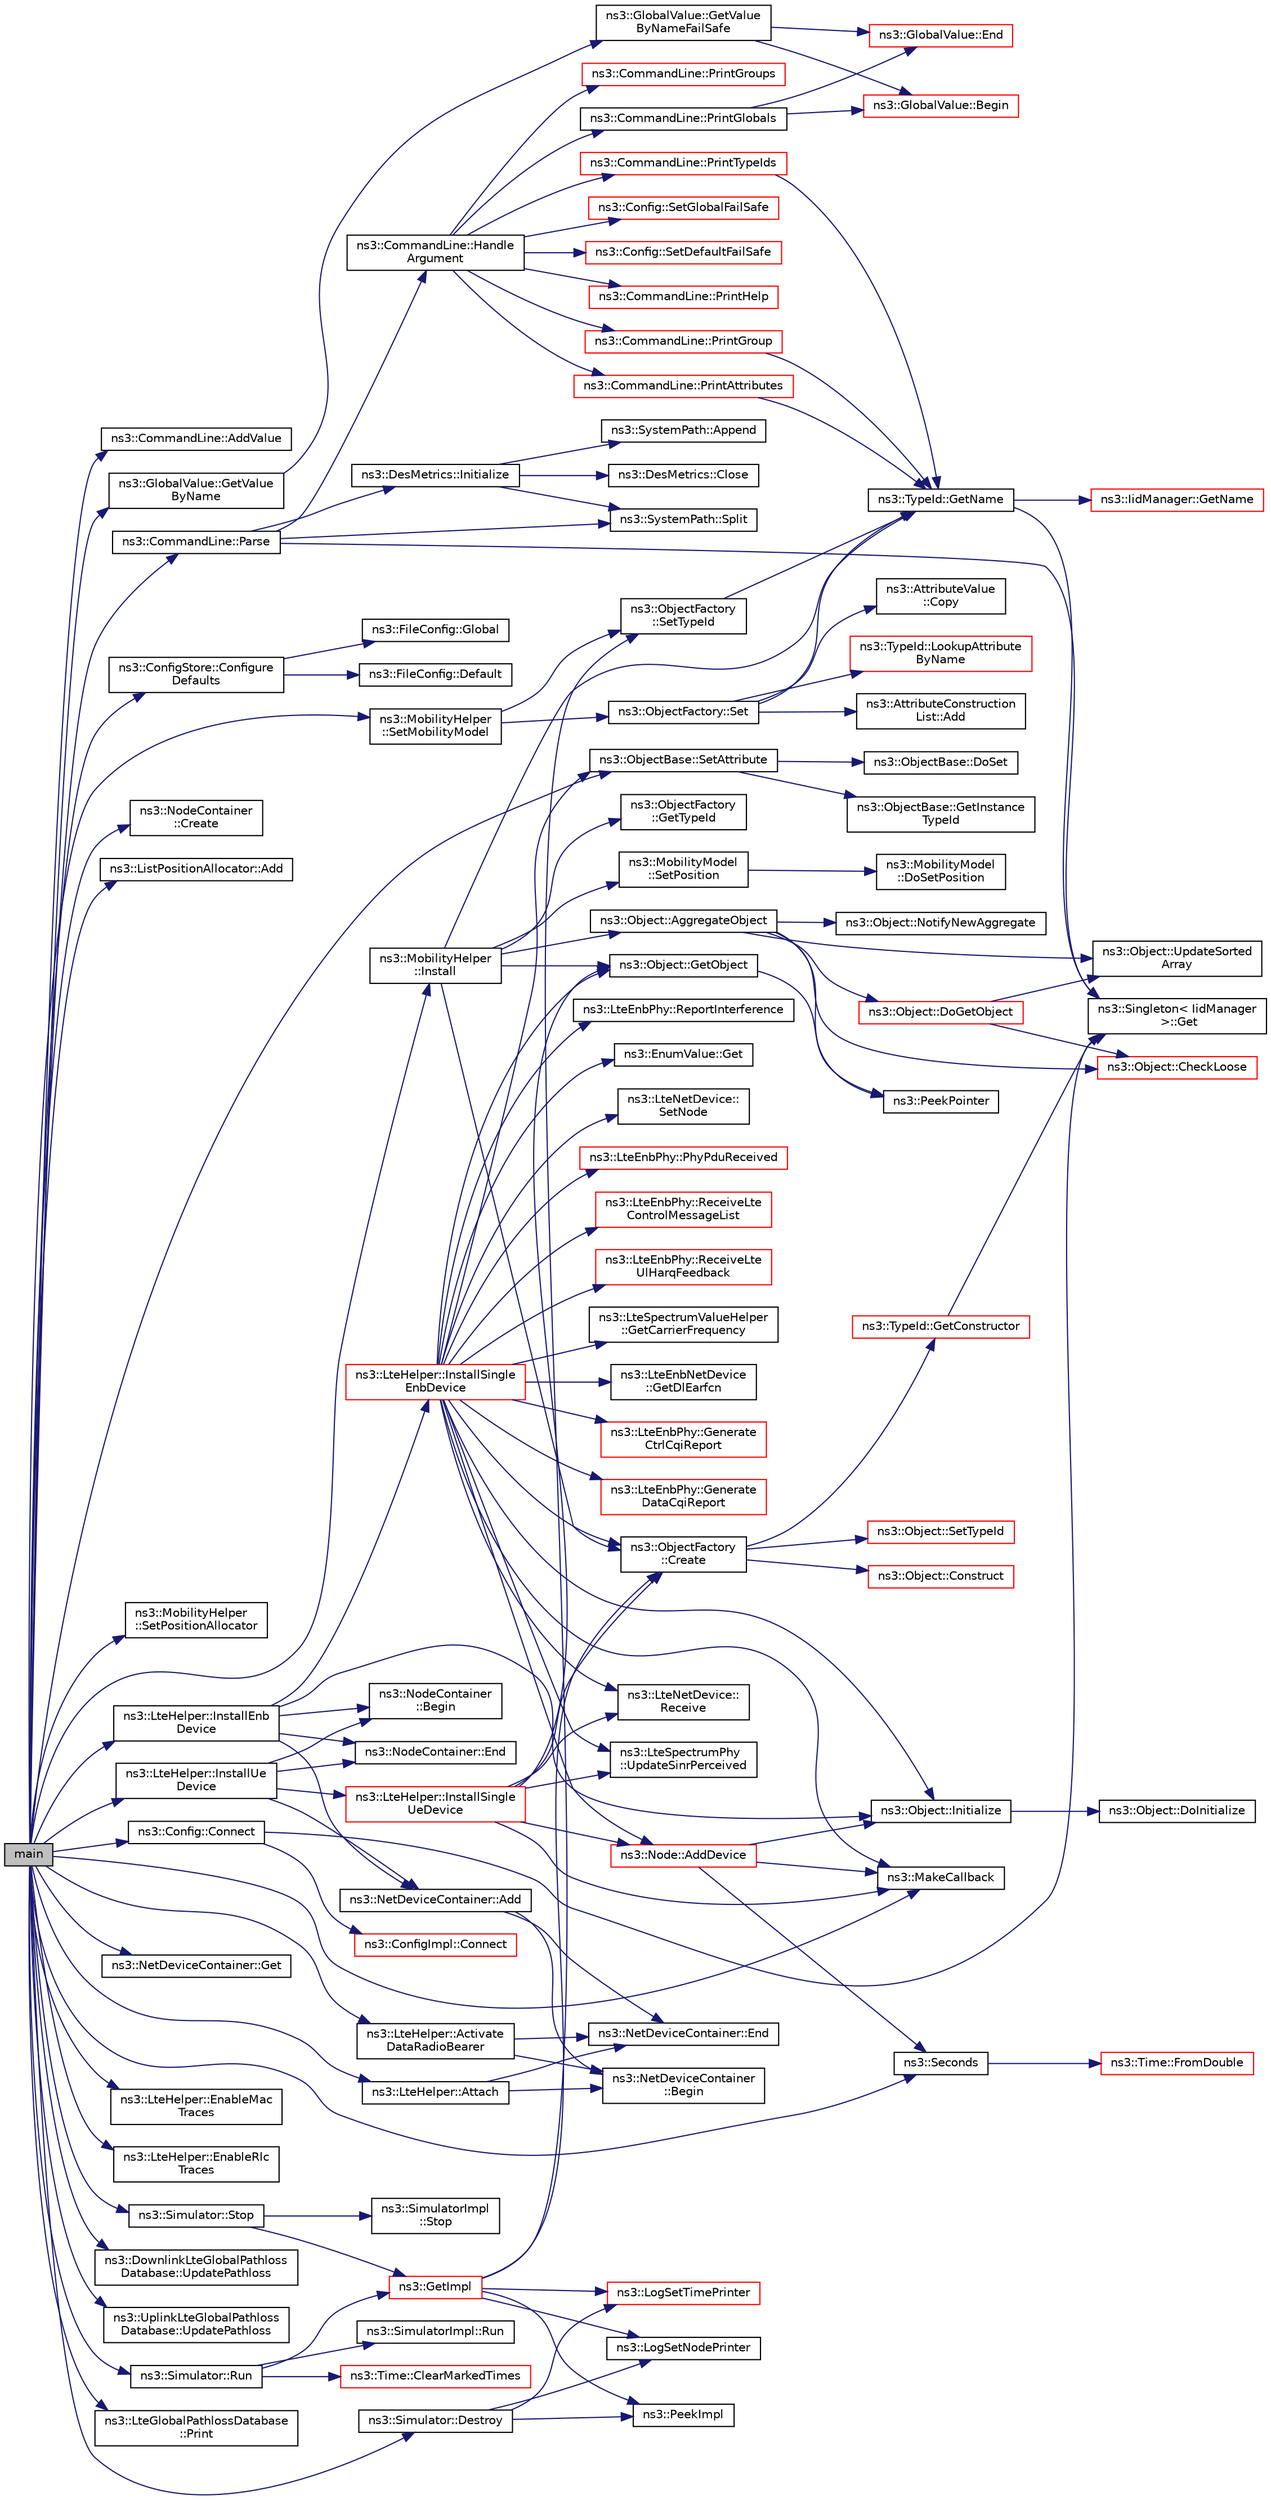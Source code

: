 digraph "main"
{
  edge [fontname="Helvetica",fontsize="10",labelfontname="Helvetica",labelfontsize="10"];
  node [fontname="Helvetica",fontsize="10",shape=record];
  rankdir="LR";
  Node1 [label="main",height=0.2,width=0.4,color="black", fillcolor="grey75", style="filled", fontcolor="black"];
  Node1 -> Node2 [color="midnightblue",fontsize="10",style="solid"];
  Node2 [label="ns3::CommandLine::AddValue",height=0.2,width=0.4,color="black", fillcolor="white", style="filled",URL="$dc/d87/classns3_1_1CommandLine.html#addcfb546c7ad4c8bd0965654d55beb8e"];
  Node1 -> Node3 [color="midnightblue",fontsize="10",style="solid"];
  Node3 [label="ns3::CommandLine::Parse",height=0.2,width=0.4,color="black", fillcolor="white", style="filled",URL="$dc/d87/classns3_1_1CommandLine.html#a5c10b85b3207e5ecb48d907966923156"];
  Node3 -> Node4 [color="midnightblue",fontsize="10",style="solid"];
  Node4 [label="ns3::SystemPath::Split",height=0.2,width=0.4,color="black", fillcolor="white", style="filled",URL="$d0/dde/group__systempath.html#ga523072e05da63b63113d1bea840edf1a"];
  Node3 -> Node5 [color="midnightblue",fontsize="10",style="solid"];
  Node5 [label="ns3::CommandLine::Handle\lArgument",height=0.2,width=0.4,color="black", fillcolor="white", style="filled",URL="$dc/d87/classns3_1_1CommandLine.html#a527b83304a3c713f3e84711a8a2185a7"];
  Node5 -> Node6 [color="midnightblue",fontsize="10",style="solid"];
  Node6 [label="ns3::CommandLine::PrintHelp",height=0.2,width=0.4,color="red", fillcolor="white", style="filled",URL="$dc/d87/classns3_1_1CommandLine.html#a4558fd7b9eba52d77ffacb4e9896e5de",tooltip="Print program usage to the desired output stream. "];
  Node5 -> Node7 [color="midnightblue",fontsize="10",style="solid"];
  Node7 [label="ns3::CommandLine::PrintGroups",height=0.2,width=0.4,color="red", fillcolor="white", style="filled",URL="$dc/d87/classns3_1_1CommandLine.html#acbfbd40c40508f3b0700d41de1f53089"];
  Node5 -> Node8 [color="midnightblue",fontsize="10",style="solid"];
  Node8 [label="ns3::CommandLine::PrintTypeIds",height=0.2,width=0.4,color="red", fillcolor="white", style="filled",URL="$dc/d87/classns3_1_1CommandLine.html#a141b4fcef1091a980f15f0845166e20b"];
  Node8 -> Node9 [color="midnightblue",fontsize="10",style="solid"];
  Node9 [label="ns3::TypeId::GetName",height=0.2,width=0.4,color="black", fillcolor="white", style="filled",URL="$d6/d11/classns3_1_1TypeId.html#aa3c41c79ae428b3cb396a9c6bb3ef314"];
  Node9 -> Node10 [color="midnightblue",fontsize="10",style="solid"];
  Node10 [label="ns3::Singleton\< IidManager\l \>::Get",height=0.2,width=0.4,color="black", fillcolor="white", style="filled",URL="$d8/d77/classns3_1_1Singleton.html#a80a2cd3c25a27ea72add7a9f7a141ffa"];
  Node9 -> Node11 [color="midnightblue",fontsize="10",style="solid"];
  Node11 [label="ns3::IidManager::GetName",height=0.2,width=0.4,color="red", fillcolor="white", style="filled",URL="$d4/d1c/classns3_1_1IidManager.html#a5d68d0f0f44594dcdec239dbdb5bf53c"];
  Node5 -> Node12 [color="midnightblue",fontsize="10",style="solid"];
  Node12 [label="ns3::CommandLine::PrintGlobals",height=0.2,width=0.4,color="black", fillcolor="white", style="filled",URL="$dc/d87/classns3_1_1CommandLine.html#ae531d3f88153ab9edac51509cc0cf8be"];
  Node12 -> Node13 [color="midnightblue",fontsize="10",style="solid"];
  Node13 [label="ns3::GlobalValue::Begin",height=0.2,width=0.4,color="red", fillcolor="white", style="filled",URL="$dc/d02/classns3_1_1GlobalValue.html#acdeb71b28fe45d98523a2168e8807d83"];
  Node12 -> Node14 [color="midnightblue",fontsize="10",style="solid"];
  Node14 [label="ns3::GlobalValue::End",height=0.2,width=0.4,color="red", fillcolor="white", style="filled",URL="$dc/d02/classns3_1_1GlobalValue.html#a2488c329999cf507cc7f7aeb173a4a75"];
  Node5 -> Node15 [color="midnightblue",fontsize="10",style="solid"];
  Node15 [label="ns3::CommandLine::PrintGroup",height=0.2,width=0.4,color="red", fillcolor="white", style="filled",URL="$dc/d87/classns3_1_1CommandLine.html#abb65c554c9c8f54e815ce54cf8abcd0e"];
  Node15 -> Node9 [color="midnightblue",fontsize="10",style="solid"];
  Node5 -> Node16 [color="midnightblue",fontsize="10",style="solid"];
  Node16 [label="ns3::CommandLine::PrintAttributes",height=0.2,width=0.4,color="red", fillcolor="white", style="filled",URL="$dc/d87/classns3_1_1CommandLine.html#a1257dece593fadf03777c71ea4f49b89"];
  Node16 -> Node9 [color="midnightblue",fontsize="10",style="solid"];
  Node5 -> Node17 [color="midnightblue",fontsize="10",style="solid"];
  Node17 [label="ns3::Config::SetGlobalFailSafe",height=0.2,width=0.4,color="red", fillcolor="white", style="filled",URL="$d1/d44/group__config.html#gaccae07399fb761a399558a0a03c52dec"];
  Node5 -> Node18 [color="midnightblue",fontsize="10",style="solid"];
  Node18 [label="ns3::Config::SetDefaultFailSafe",height=0.2,width=0.4,color="red", fillcolor="white", style="filled",URL="$d1/d44/group__config.html#ga54361b707f31481b11d19f03495cb045"];
  Node3 -> Node10 [color="midnightblue",fontsize="10",style="solid"];
  Node3 -> Node19 [color="midnightblue",fontsize="10",style="solid"];
  Node19 [label="ns3::DesMetrics::Initialize",height=0.2,width=0.4,color="black", fillcolor="white", style="filled",URL="$d5/d69/classns3_1_1DesMetrics.html#a63bf3891d9fd2cf8c76b375b3db67756"];
  Node19 -> Node20 [color="midnightblue",fontsize="10",style="solid"];
  Node20 [label="ns3::DesMetrics::Close",height=0.2,width=0.4,color="black", fillcolor="white", style="filled",URL="$d5/d69/classns3_1_1DesMetrics.html#a17b52dbb23cd230d64404f57f59029c5"];
  Node19 -> Node4 [color="midnightblue",fontsize="10",style="solid"];
  Node19 -> Node21 [color="midnightblue",fontsize="10",style="solid"];
  Node21 [label="ns3::SystemPath::Append",height=0.2,width=0.4,color="black", fillcolor="white", style="filled",URL="$d0/dde/group__systempath.html#gaaa5a530cee42c8eda7e4f4523ef7e1cd"];
  Node1 -> Node22 [color="midnightblue",fontsize="10",style="solid"];
  Node22 [label="ns3::ConfigStore::Configure\lDefaults",height=0.2,width=0.4,color="black", fillcolor="white", style="filled",URL="$da/d51/classns3_1_1ConfigStore.html#a0a6137574d7c847c3823af8b9d1bb886"];
  Node22 -> Node23 [color="midnightblue",fontsize="10",style="solid"];
  Node23 [label="ns3::FileConfig::Default",height=0.2,width=0.4,color="black", fillcolor="white", style="filled",URL="$d7/de3/classns3_1_1FileConfig.html#ae941d782f2460fc3ac7d7f49c34d0297"];
  Node22 -> Node24 [color="midnightblue",fontsize="10",style="solid"];
  Node24 [label="ns3::FileConfig::Global",height=0.2,width=0.4,color="black", fillcolor="white", style="filled",URL="$d7/de3/classns3_1_1FileConfig.html#a71bddfbf5768f102190f98c45c320019"];
  Node1 -> Node25 [color="midnightblue",fontsize="10",style="solid"];
  Node25 [label="ns3::GlobalValue::GetValue\lByName",height=0.2,width=0.4,color="black", fillcolor="white", style="filled",URL="$dc/d02/classns3_1_1GlobalValue.html#ac9c1b564b0b06dc07765194c9bc4bd29"];
  Node25 -> Node26 [color="midnightblue",fontsize="10",style="solid"];
  Node26 [label="ns3::GlobalValue::GetValue\lByNameFailSafe",height=0.2,width=0.4,color="black", fillcolor="white", style="filled",URL="$dc/d02/classns3_1_1GlobalValue.html#a5ca71172f85db4c2f8c4357e637bb758"];
  Node26 -> Node13 [color="midnightblue",fontsize="10",style="solid"];
  Node26 -> Node14 [color="midnightblue",fontsize="10",style="solid"];
  Node1 -> Node27 [color="midnightblue",fontsize="10",style="solid"];
  Node27 [label="ns3::ObjectBase::SetAttribute",height=0.2,width=0.4,color="black", fillcolor="white", style="filled",URL="$d2/dac/classns3_1_1ObjectBase.html#ac60245d3ea4123bbc9b1d391f1f6592f"];
  Node27 -> Node28 [color="midnightblue",fontsize="10",style="solid"];
  Node28 [label="ns3::ObjectBase::GetInstance\lTypeId",height=0.2,width=0.4,color="black", fillcolor="white", style="filled",URL="$d2/dac/classns3_1_1ObjectBase.html#abe5b43a6f5b99a92a4c3122db31f06fb"];
  Node27 -> Node29 [color="midnightblue",fontsize="10",style="solid"];
  Node29 [label="ns3::ObjectBase::DoSet",height=0.2,width=0.4,color="black", fillcolor="white", style="filled",URL="$d2/dac/classns3_1_1ObjectBase.html#afe5f2f7b2fabc99aa33f9bb434e3b695"];
  Node1 -> Node30 [color="midnightblue",fontsize="10",style="solid"];
  Node30 [label="ns3::NodeContainer\l::Create",height=0.2,width=0.4,color="black", fillcolor="white", style="filled",URL="$df/d97/classns3_1_1NodeContainer.html#a787f059e2813e8b951cc6914d11dfe69",tooltip="Create n nodes and append pointers to them to the end of this NodeContainer. "];
  Node1 -> Node31 [color="midnightblue",fontsize="10",style="solid"];
  Node31 [label="ns3::ListPositionAllocator::Add",height=0.2,width=0.4,color="black", fillcolor="white", style="filled",URL="$d4/d95/classns3_1_1ListPositionAllocator.html#a460e82f015ac012a73ba0ea0cccb3486",tooltip="Add a position to the list of positions. "];
  Node1 -> Node32 [color="midnightblue",fontsize="10",style="solid"];
  Node32 [label="ns3::MobilityHelper\l::SetMobilityModel",height=0.2,width=0.4,color="black", fillcolor="white", style="filled",URL="$d8/def/classns3_1_1MobilityHelper.html#a030275011b6f40682e70534d30280aba"];
  Node32 -> Node33 [color="midnightblue",fontsize="10",style="solid"];
  Node33 [label="ns3::ObjectFactory\l::SetTypeId",height=0.2,width=0.4,color="black", fillcolor="white", style="filled",URL="$d5/d0d/classns3_1_1ObjectFactory.html#a77dcd099064038a1eb7a6b8251229ec3"];
  Node33 -> Node9 [color="midnightblue",fontsize="10",style="solid"];
  Node32 -> Node34 [color="midnightblue",fontsize="10",style="solid"];
  Node34 [label="ns3::ObjectFactory::Set",height=0.2,width=0.4,color="black", fillcolor="white", style="filled",URL="$d5/d0d/classns3_1_1ObjectFactory.html#aef5c0d5019c96bdf01cefd1ff83f4a68"];
  Node34 -> Node35 [color="midnightblue",fontsize="10",style="solid"];
  Node35 [label="ns3::TypeId::LookupAttribute\lByName",height=0.2,width=0.4,color="red", fillcolor="white", style="filled",URL="$d6/d11/classns3_1_1TypeId.html#ac0a446957d516129937e2f2285aab58b"];
  Node34 -> Node9 [color="midnightblue",fontsize="10",style="solid"];
  Node34 -> Node36 [color="midnightblue",fontsize="10",style="solid"];
  Node36 [label="ns3::AttributeConstruction\lList::Add",height=0.2,width=0.4,color="black", fillcolor="white", style="filled",URL="$d3/df3/classns3_1_1AttributeConstructionList.html#a6f418bf1a2de8828ae99278c9d3facdd"];
  Node34 -> Node37 [color="midnightblue",fontsize="10",style="solid"];
  Node37 [label="ns3::AttributeValue\l::Copy",height=0.2,width=0.4,color="black", fillcolor="white", style="filled",URL="$d4/d83/classns3_1_1AttributeValue.html#ab316311212c334f6061c0fc8b5fb2625"];
  Node1 -> Node38 [color="midnightblue",fontsize="10",style="solid"];
  Node38 [label="ns3::MobilityHelper\l::SetPositionAllocator",height=0.2,width=0.4,color="black", fillcolor="white", style="filled",URL="$d8/def/classns3_1_1MobilityHelper.html#ac59d5295076be3cc11021566713a28c5"];
  Node1 -> Node39 [color="midnightblue",fontsize="10",style="solid"];
  Node39 [label="ns3::MobilityHelper\l::Install",height=0.2,width=0.4,color="black", fillcolor="white", style="filled",URL="$d8/def/classns3_1_1MobilityHelper.html#a07737960ee95c0777109cf2994dd97ae",tooltip="\"Layout\" a single node according to the current position allocator type. "];
  Node39 -> Node40 [color="midnightblue",fontsize="10",style="solid"];
  Node40 [label="ns3::Object::GetObject",height=0.2,width=0.4,color="black", fillcolor="white", style="filled",URL="$d9/d77/classns3_1_1Object.html#a13e18c00017096c8381eb651d5bd0783"];
  Node40 -> Node41 [color="midnightblue",fontsize="10",style="solid"];
  Node41 [label="ns3::PeekPointer",height=0.2,width=0.4,color="black", fillcolor="white", style="filled",URL="$d7/d2e/namespacens3.html#af2a7557fe9afdd98d8f6f8f6e412cf5a"];
  Node39 -> Node42 [color="midnightblue",fontsize="10",style="solid"];
  Node42 [label="ns3::ObjectFactory\l::Create",height=0.2,width=0.4,color="black", fillcolor="white", style="filled",URL="$d5/d0d/classns3_1_1ObjectFactory.html#a18152e93f0a6fe184ed7300cb31e9896"];
  Node42 -> Node43 [color="midnightblue",fontsize="10",style="solid"];
  Node43 [label="ns3::TypeId::GetConstructor",height=0.2,width=0.4,color="red", fillcolor="white", style="filled",URL="$d6/d11/classns3_1_1TypeId.html#ad9b0bc71ee7593a1ff23ff8d53938e95"];
  Node43 -> Node10 [color="midnightblue",fontsize="10",style="solid"];
  Node42 -> Node44 [color="midnightblue",fontsize="10",style="solid"];
  Node44 [label="ns3::Object::SetTypeId",height=0.2,width=0.4,color="red", fillcolor="white", style="filled",URL="$d9/d77/classns3_1_1Object.html#a19b1ebd8ec8fe404845e665880a6c5ad"];
  Node42 -> Node45 [color="midnightblue",fontsize="10",style="solid"];
  Node45 [label="ns3::Object::Construct",height=0.2,width=0.4,color="red", fillcolor="white", style="filled",URL="$d9/d77/classns3_1_1Object.html#a636e8411dc5228771f45c9b805d348fa"];
  Node39 -> Node46 [color="midnightblue",fontsize="10",style="solid"];
  Node46 [label="ns3::ObjectFactory\l::GetTypeId",height=0.2,width=0.4,color="black", fillcolor="white", style="filled",URL="$d5/d0d/classns3_1_1ObjectFactory.html#a14baab41e2bd984a3eee543b8d8086d7"];
  Node39 -> Node9 [color="midnightblue",fontsize="10",style="solid"];
  Node39 -> Node47 [color="midnightblue",fontsize="10",style="solid"];
  Node47 [label="ns3::Object::AggregateObject",height=0.2,width=0.4,color="black", fillcolor="white", style="filled",URL="$d9/d77/classns3_1_1Object.html#a79dd435d300f3deca814553f561a2922"];
  Node47 -> Node48 [color="midnightblue",fontsize="10",style="solid"];
  Node48 [label="ns3::Object::CheckLoose",height=0.2,width=0.4,color="red", fillcolor="white", style="filled",URL="$d9/d77/classns3_1_1Object.html#a0236cc5b512a7de2aeb4e42f53f23432"];
  Node47 -> Node41 [color="midnightblue",fontsize="10",style="solid"];
  Node47 -> Node49 [color="midnightblue",fontsize="10",style="solid"];
  Node49 [label="ns3::Object::DoGetObject",height=0.2,width=0.4,color="red", fillcolor="white", style="filled",URL="$d9/d77/classns3_1_1Object.html#a3ee161b5ced0991bcb0a7aef2f6645f1"];
  Node49 -> Node48 [color="midnightblue",fontsize="10",style="solid"];
  Node49 -> Node50 [color="midnightblue",fontsize="10",style="solid"];
  Node50 [label="ns3::Object::UpdateSorted\lArray",height=0.2,width=0.4,color="black", fillcolor="white", style="filled",URL="$d9/d77/classns3_1_1Object.html#adb379c50ccca82c52a2973be4722be84"];
  Node47 -> Node50 [color="midnightblue",fontsize="10",style="solid"];
  Node47 -> Node51 [color="midnightblue",fontsize="10",style="solid"];
  Node51 [label="ns3::Object::NotifyNewAggregate",height=0.2,width=0.4,color="black", fillcolor="white", style="filled",URL="$d9/d77/classns3_1_1Object.html#a1bd7211125185a6cd511c35fea4e500f"];
  Node39 -> Node52 [color="midnightblue",fontsize="10",style="solid"];
  Node52 [label="ns3::MobilityModel\l::SetPosition",height=0.2,width=0.4,color="black", fillcolor="white", style="filled",URL="$d4/dc5/classns3_1_1MobilityModel.html#ac584b3d5a309709d2f13ed6ada1e7640"];
  Node52 -> Node53 [color="midnightblue",fontsize="10",style="solid"];
  Node53 [label="ns3::MobilityModel\l::DoSetPosition",height=0.2,width=0.4,color="black", fillcolor="white", style="filled",URL="$d4/dc5/classns3_1_1MobilityModel.html#aa2f52cd86754da71ac649413c049785e"];
  Node1 -> Node54 [color="midnightblue",fontsize="10",style="solid"];
  Node54 [label="ns3::LteHelper::InstallEnb\lDevice",height=0.2,width=0.4,color="black", fillcolor="white", style="filled",URL="$d6/d63/classns3_1_1LteHelper.html#a5e009ad35ef85f46b5a6099263f15a03"];
  Node54 -> Node55 [color="midnightblue",fontsize="10",style="solid"];
  Node55 [label="ns3::Object::Initialize",height=0.2,width=0.4,color="black", fillcolor="white", style="filled",URL="$d9/d77/classns3_1_1Object.html#af4411cb29971772fcd09203474a95078"];
  Node55 -> Node56 [color="midnightblue",fontsize="10",style="solid"];
  Node56 [label="ns3::Object::DoInitialize",height=0.2,width=0.4,color="black", fillcolor="white", style="filled",URL="$d9/d77/classns3_1_1Object.html#af8482a521433409fb5c7f749398c9dbe"];
  Node54 -> Node57 [color="midnightblue",fontsize="10",style="solid"];
  Node57 [label="ns3::NodeContainer\l::Begin",height=0.2,width=0.4,color="black", fillcolor="white", style="filled",URL="$df/d97/classns3_1_1NodeContainer.html#adf0f639aff139db107526288777eb533",tooltip="Get an iterator which refers to the first Node in the container. "];
  Node54 -> Node58 [color="midnightblue",fontsize="10",style="solid"];
  Node58 [label="ns3::NodeContainer::End",height=0.2,width=0.4,color="black", fillcolor="white", style="filled",URL="$df/d97/classns3_1_1NodeContainer.html#a8ea0bcac137597d192c5e6b95ca60464",tooltip="Get an iterator which indicates past-the-last Node in the container. "];
  Node54 -> Node59 [color="midnightblue",fontsize="10",style="solid"];
  Node59 [label="ns3::LteHelper::InstallSingle\lEnbDevice",height=0.2,width=0.4,color="red", fillcolor="white", style="filled",URL="$d6/d63/classns3_1_1LteHelper.html#afac168014c3a4ac5c30bfd7c1d09cb96"];
  Node59 -> Node60 [color="midnightblue",fontsize="10",style="solid"];
  Node60 [label="ns3::MakeCallback",height=0.2,width=0.4,color="black", fillcolor="white", style="filled",URL="$dd/de0/group__makecallbackmemptr.html#ga9376283685aa99d204048d6a4b7610a4"];
  Node59 -> Node61 [color="midnightblue",fontsize="10",style="solid"];
  Node61 [label="ns3::LteEnbPhy::Generate\lCtrlCqiReport",height=0.2,width=0.4,color="red", fillcolor="white", style="filled",URL="$d3/d51/classns3_1_1LteEnbPhy.html#abf6978d738fa1f07c4ca36dd1b6fd5b1"];
  Node59 -> Node62 [color="midnightblue",fontsize="10",style="solid"];
  Node62 [label="ns3::LteEnbPhy::Generate\lDataCqiReport",height=0.2,width=0.4,color="red", fillcolor="white", style="filled",URL="$d3/d51/classns3_1_1LteEnbPhy.html#a606a5f28fc9d71d470d305b967698596"];
  Node59 -> Node63 [color="midnightblue",fontsize="10",style="solid"];
  Node63 [label="ns3::LteSpectrumPhy\l::UpdateSinrPerceived",height=0.2,width=0.4,color="black", fillcolor="white", style="filled",URL="$de/def/classns3_1_1LteSpectrumPhy.html#a81e55daa6bf70765f7e7ff7cca0faed9"];
  Node59 -> Node64 [color="midnightblue",fontsize="10",style="solid"];
  Node64 [label="ns3::LteEnbPhy::ReportInterference",height=0.2,width=0.4,color="black", fillcolor="white", style="filled",URL="$d3/d51/classns3_1_1LteEnbPhy.html#a41cfff736fd62873a41e569c7dcc2287"];
  Node59 -> Node40 [color="midnightblue",fontsize="10",style="solid"];
  Node59 -> Node42 [color="midnightblue",fontsize="10",style="solid"];
  Node59 -> Node65 [color="midnightblue",fontsize="10",style="solid"];
  Node65 [label="ns3::EnumValue::Get",height=0.2,width=0.4,color="black", fillcolor="white", style="filled",URL="$de/d86/classns3_1_1EnumValue.html#a97f5add33e9608e918a84207beaf8eb9"];
  Node59 -> Node66 [color="midnightblue",fontsize="10",style="solid"];
  Node66 [label="ns3::LteNetDevice::\lSetNode",height=0.2,width=0.4,color="black", fillcolor="white", style="filled",URL="$dd/dc4/classns3_1_1LteNetDevice.html#aafbebcccd5e014ea827967cd9c77e79c"];
  Node59 -> Node27 [color="midnightblue",fontsize="10",style="solid"];
  Node59 -> Node67 [color="midnightblue",fontsize="10",style="solid"];
  Node67 [label="ns3::Node::AddDevice",height=0.2,width=0.4,color="red", fillcolor="white", style="filled",URL="$dd/ded/classns3_1_1Node.html#a42ff83ee1d5d1649c770d3f5b62375de",tooltip="Associate a NetDevice to this node. "];
  Node67 -> Node60 [color="midnightblue",fontsize="10",style="solid"];
  Node67 -> Node68 [color="midnightblue",fontsize="10",style="solid"];
  Node68 [label="ns3::Seconds",height=0.2,width=0.4,color="black", fillcolor="white", style="filled",URL="$d1/dec/group__timecivil.html#ga33c34b816f8ff6628e33d5c8e9713b9e"];
  Node68 -> Node69 [color="midnightblue",fontsize="10",style="solid"];
  Node69 [label="ns3::Time::FromDouble",height=0.2,width=0.4,color="red", fillcolor="white", style="filled",URL="$dc/d04/classns3_1_1Time.html#a60e845f4a74e62495b86356afe604cb4"];
  Node67 -> Node55 [color="midnightblue",fontsize="10",style="solid"];
  Node59 -> Node70 [color="midnightblue",fontsize="10",style="solid"];
  Node70 [label="ns3::LteEnbPhy::PhyPduReceived",height=0.2,width=0.4,color="red", fillcolor="white", style="filled",URL="$d3/d51/classns3_1_1LteEnbPhy.html#a6f5e3a3285ccb75f962610bd43c0c436",tooltip="PhySpectrum received a new PHY-PDU. "];
  Node59 -> Node71 [color="midnightblue",fontsize="10",style="solid"];
  Node71 [label="ns3::LteEnbPhy::ReceiveLte\lControlMessageList",height=0.2,width=0.4,color="red", fillcolor="white", style="filled",URL="$d3/d51/classns3_1_1LteEnbPhy.html#aaf721c86e307ca0c9b2b33cad5c6dad4",tooltip="PhySpectrum received a new list of LteControlMessage. "];
  Node59 -> Node72 [color="midnightblue",fontsize="10",style="solid"];
  Node72 [label="ns3::LteEnbPhy::ReceiveLte\lUlHarqFeedback",height=0.2,width=0.4,color="red", fillcolor="white", style="filled",URL="$d3/d51/classns3_1_1LteEnbPhy.html#aea0e8c3c9fee3a8605db9d1d89a23986",tooltip="PhySpectrum generated a new UL HARQ feedback. "];
  Node59 -> Node73 [color="midnightblue",fontsize="10",style="solid"];
  Node73 [label="ns3::LteNetDevice::\lReceive",height=0.2,width=0.4,color="black", fillcolor="white", style="filled",URL="$dd/dc4/classns3_1_1LteNetDevice.html#a52302e688e6fdf9abba088b2b26e5408"];
  Node59 -> Node74 [color="midnightblue",fontsize="10",style="solid"];
  Node74 [label="ns3::LteSpectrumValueHelper\l::GetCarrierFrequency",height=0.2,width=0.4,color="black", fillcolor="white", style="filled",URL="$d9/d35/classns3_1_1LteSpectrumValueHelper.html#a07e5a6638c218927b61da7b75ae0b786"];
  Node59 -> Node75 [color="midnightblue",fontsize="10",style="solid"];
  Node75 [label="ns3::LteEnbNetDevice\l::GetDlEarfcn",height=0.2,width=0.4,color="black", fillcolor="white", style="filled",URL="$db/de9/classns3_1_1LteEnbNetDevice.html#aa3c747ff9d944c0c65501ea86fe21784"];
  Node59 -> Node55 [color="midnightblue",fontsize="10",style="solid"];
  Node54 -> Node76 [color="midnightblue",fontsize="10",style="solid"];
  Node76 [label="ns3::NetDeviceContainer::Add",height=0.2,width=0.4,color="black", fillcolor="white", style="filled",URL="$d9/d94/classns3_1_1NetDeviceContainer.html#a7ca8bc1d7ec00fd4fcc63869987fbda5",tooltip="Append the contents of another NetDeviceContainer to the end of this container. "];
  Node76 -> Node77 [color="midnightblue",fontsize="10",style="solid"];
  Node77 [label="ns3::NetDeviceContainer\l::Begin",height=0.2,width=0.4,color="black", fillcolor="white", style="filled",URL="$d9/d94/classns3_1_1NetDeviceContainer.html#ad5aac47677fe7277e232bdec5b48a8fc",tooltip="Get an iterator which refers to the first NetDevice in the container. "];
  Node76 -> Node78 [color="midnightblue",fontsize="10",style="solid"];
  Node78 [label="ns3::NetDeviceContainer::End",height=0.2,width=0.4,color="black", fillcolor="white", style="filled",URL="$d9/d94/classns3_1_1NetDeviceContainer.html#a8af596b06daf9613da60b4379861d770",tooltip="Get an iterator which indicates past-the-last NetDevice in the container. "];
  Node1 -> Node79 [color="midnightblue",fontsize="10",style="solid"];
  Node79 [label="ns3::LteHelper::InstallUe\lDevice",height=0.2,width=0.4,color="black", fillcolor="white", style="filled",URL="$d6/d63/classns3_1_1LteHelper.html#ac9cd932d7de92811cfa953c2e3b2fc9f"];
  Node79 -> Node57 [color="midnightblue",fontsize="10",style="solid"];
  Node79 -> Node58 [color="midnightblue",fontsize="10",style="solid"];
  Node79 -> Node80 [color="midnightblue",fontsize="10",style="solid"];
  Node80 [label="ns3::LteHelper::InstallSingle\lUeDevice",height=0.2,width=0.4,color="red", fillcolor="white", style="filled",URL="$d6/d63/classns3_1_1LteHelper.html#afa6e13db5742241f48f8f4b8533b67f6"];
  Node80 -> Node60 [color="midnightblue",fontsize="10",style="solid"];
  Node80 -> Node63 [color="midnightblue",fontsize="10",style="solid"];
  Node80 -> Node40 [color="midnightblue",fontsize="10",style="solid"];
  Node80 -> Node42 [color="midnightblue",fontsize="10",style="solid"];
  Node80 -> Node67 [color="midnightblue",fontsize="10",style="solid"];
  Node80 -> Node73 [color="midnightblue",fontsize="10",style="solid"];
  Node79 -> Node76 [color="midnightblue",fontsize="10",style="solid"];
  Node1 -> Node81 [color="midnightblue",fontsize="10",style="solid"];
  Node81 [label="ns3::LteHelper::Attach",height=0.2,width=0.4,color="black", fillcolor="white", style="filled",URL="$d6/d63/classns3_1_1LteHelper.html#a9466743f826aa2652a87907b7f0a1c87",tooltip="Enables automatic attachment of a set of UE devices to a suitable cell using Idle mode initial cell s..."];
  Node81 -> Node77 [color="midnightblue",fontsize="10",style="solid"];
  Node81 -> Node78 [color="midnightblue",fontsize="10",style="solid"];
  Node1 -> Node82 [color="midnightblue",fontsize="10",style="solid"];
  Node82 [label="ns3::NetDeviceContainer::Get",height=0.2,width=0.4,color="black", fillcolor="white", style="filled",URL="$d9/d94/classns3_1_1NetDeviceContainer.html#a677d62594b5c9d2dea155cc5045f4d0b",tooltip="Get the Ptr<NetDevice> stored in this container at a given index. "];
  Node1 -> Node83 [color="midnightblue",fontsize="10",style="solid"];
  Node83 [label="ns3::LteHelper::Activate\lDataRadioBearer",height=0.2,width=0.4,color="black", fillcolor="white", style="filled",URL="$d6/d63/classns3_1_1LteHelper.html#ac896e16cf162e4beeaa292d39ab1b700"];
  Node83 -> Node77 [color="midnightblue",fontsize="10",style="solid"];
  Node83 -> Node78 [color="midnightblue",fontsize="10",style="solid"];
  Node1 -> Node84 [color="midnightblue",fontsize="10",style="solid"];
  Node84 [label="ns3::Simulator::Stop",height=0.2,width=0.4,color="black", fillcolor="white", style="filled",URL="$d7/deb/classns3_1_1Simulator.html#a2335ba5b62e9066e893fecb21b7f6afd"];
  Node84 -> Node85 [color="midnightblue",fontsize="10",style="solid"];
  Node85 [label="ns3::GetImpl",height=0.2,width=0.4,color="red", fillcolor="white", style="filled",URL="$d4/d8b/group__simulator.html#ga42eb4eddad41528d4d99794a3dae3fd0",tooltip="Get the SimulatorImpl singleton. "];
  Node85 -> Node86 [color="midnightblue",fontsize="10",style="solid"];
  Node86 [label="ns3::PeekImpl",height=0.2,width=0.4,color="black", fillcolor="white", style="filled",URL="$d4/d8b/group__simulator.html#ga233c5c38de117e4e4a5a9cd168694792",tooltip="Get the static SimulatorImpl instance. "];
  Node85 -> Node33 [color="midnightblue",fontsize="10",style="solid"];
  Node85 -> Node42 [color="midnightblue",fontsize="10",style="solid"];
  Node85 -> Node87 [color="midnightblue",fontsize="10",style="solid"];
  Node87 [label="ns3::LogSetTimePrinter",height=0.2,width=0.4,color="red", fillcolor="white", style="filled",URL="$d7/d2e/namespacens3.html#acf6a1749b3febc5a6a5b2b8620138d80"];
  Node85 -> Node88 [color="midnightblue",fontsize="10",style="solid"];
  Node88 [label="ns3::LogSetNodePrinter",height=0.2,width=0.4,color="black", fillcolor="white", style="filled",URL="$d7/d2e/namespacens3.html#aa6e659ca357c8309352fa0f146793810"];
  Node84 -> Node89 [color="midnightblue",fontsize="10",style="solid"];
  Node89 [label="ns3::SimulatorImpl\l::Stop",height=0.2,width=0.4,color="black", fillcolor="white", style="filled",URL="$d2/d19/classns3_1_1SimulatorImpl.html#afbdfb2b01d0e62a7f681801f27820611"];
  Node1 -> Node68 [color="midnightblue",fontsize="10",style="solid"];
  Node1 -> Node90 [color="midnightblue",fontsize="10",style="solid"];
  Node90 [label="ns3::LteHelper::EnableMac\lTraces",height=0.2,width=0.4,color="black", fillcolor="white", style="filled",URL="$d6/d63/classns3_1_1LteHelper.html#affa3a12841520407d3662417fe41863d"];
  Node1 -> Node91 [color="midnightblue",fontsize="10",style="solid"];
  Node91 [label="ns3::LteHelper::EnableRlc\lTraces",height=0.2,width=0.4,color="black", fillcolor="white", style="filled",URL="$d6/d63/classns3_1_1LteHelper.html#abadfdd04d30b261e9b6f0846b4784928"];
  Node1 -> Node92 [color="midnightblue",fontsize="10",style="solid"];
  Node92 [label="ns3::Config::Connect",height=0.2,width=0.4,color="black", fillcolor="white", style="filled",URL="$d1/d44/group__config.html#ga4014f151241cd0939b6cb64409605736"];
  Node92 -> Node10 [color="midnightblue",fontsize="10",style="solid"];
  Node92 -> Node93 [color="midnightblue",fontsize="10",style="solid"];
  Node93 [label="ns3::ConfigImpl::Connect",height=0.2,width=0.4,color="red", fillcolor="white", style="filled",URL="$d1/dbd/classns3_1_1ConfigImpl.html#a9e74a4715051a976d08d83447b2a0094"];
  Node1 -> Node60 [color="midnightblue",fontsize="10",style="solid"];
  Node1 -> Node94 [color="midnightblue",fontsize="10",style="solid"];
  Node94 [label="ns3::DownlinkLteGlobalPathloss\lDatabase::UpdatePathloss",height=0.2,width=0.4,color="black", fillcolor="white", style="filled",URL="$dd/d17/classns3_1_1DownlinkLteGlobalPathlossDatabase.html#ad7d9c4f30509e6486af64c99b717c24c"];
  Node1 -> Node95 [color="midnightblue",fontsize="10",style="solid"];
  Node95 [label="ns3::UplinkLteGlobalPathloss\lDatabase::UpdatePathloss",height=0.2,width=0.4,color="black", fillcolor="white", style="filled",URL="$de/d80/classns3_1_1UplinkLteGlobalPathlossDatabase.html#a28ac651fd5a7e525095a3ffa117725d8"];
  Node1 -> Node96 [color="midnightblue",fontsize="10",style="solid"];
  Node96 [label="ns3::Simulator::Run",height=0.2,width=0.4,color="black", fillcolor="white", style="filled",URL="$d7/deb/classns3_1_1Simulator.html#a84be982e6d03b62c3dc3303c75a9b909"];
  Node96 -> Node97 [color="midnightblue",fontsize="10",style="solid"];
  Node97 [label="ns3::Time::ClearMarkedTimes",height=0.2,width=0.4,color="red", fillcolor="white", style="filled",URL="$dc/d04/classns3_1_1Time.html#a2fa8d441c8f509653b3ffa94cc20db91"];
  Node96 -> Node85 [color="midnightblue",fontsize="10",style="solid"];
  Node96 -> Node98 [color="midnightblue",fontsize="10",style="solid"];
  Node98 [label="ns3::SimulatorImpl::Run",height=0.2,width=0.4,color="black", fillcolor="white", style="filled",URL="$d2/d19/classns3_1_1SimulatorImpl.html#a4b5de814986948cca3658a84c9d671f6"];
  Node1 -> Node99 [color="midnightblue",fontsize="10",style="solid"];
  Node99 [label="ns3::LteGlobalPathlossDatabase\l::Print",height=0.2,width=0.4,color="black", fillcolor="white", style="filled",URL="$df/d25/classns3_1_1LteGlobalPathlossDatabase.html#a4b89b48f47321bab1f721356255b0822"];
  Node1 -> Node100 [color="midnightblue",fontsize="10",style="solid"];
  Node100 [label="ns3::Simulator::Destroy",height=0.2,width=0.4,color="black", fillcolor="white", style="filled",URL="$d7/deb/classns3_1_1Simulator.html#a2a056e59a6623225df0957eda0ee8252"];
  Node100 -> Node86 [color="midnightblue",fontsize="10",style="solid"];
  Node100 -> Node87 [color="midnightblue",fontsize="10",style="solid"];
  Node100 -> Node88 [color="midnightblue",fontsize="10",style="solid"];
}
